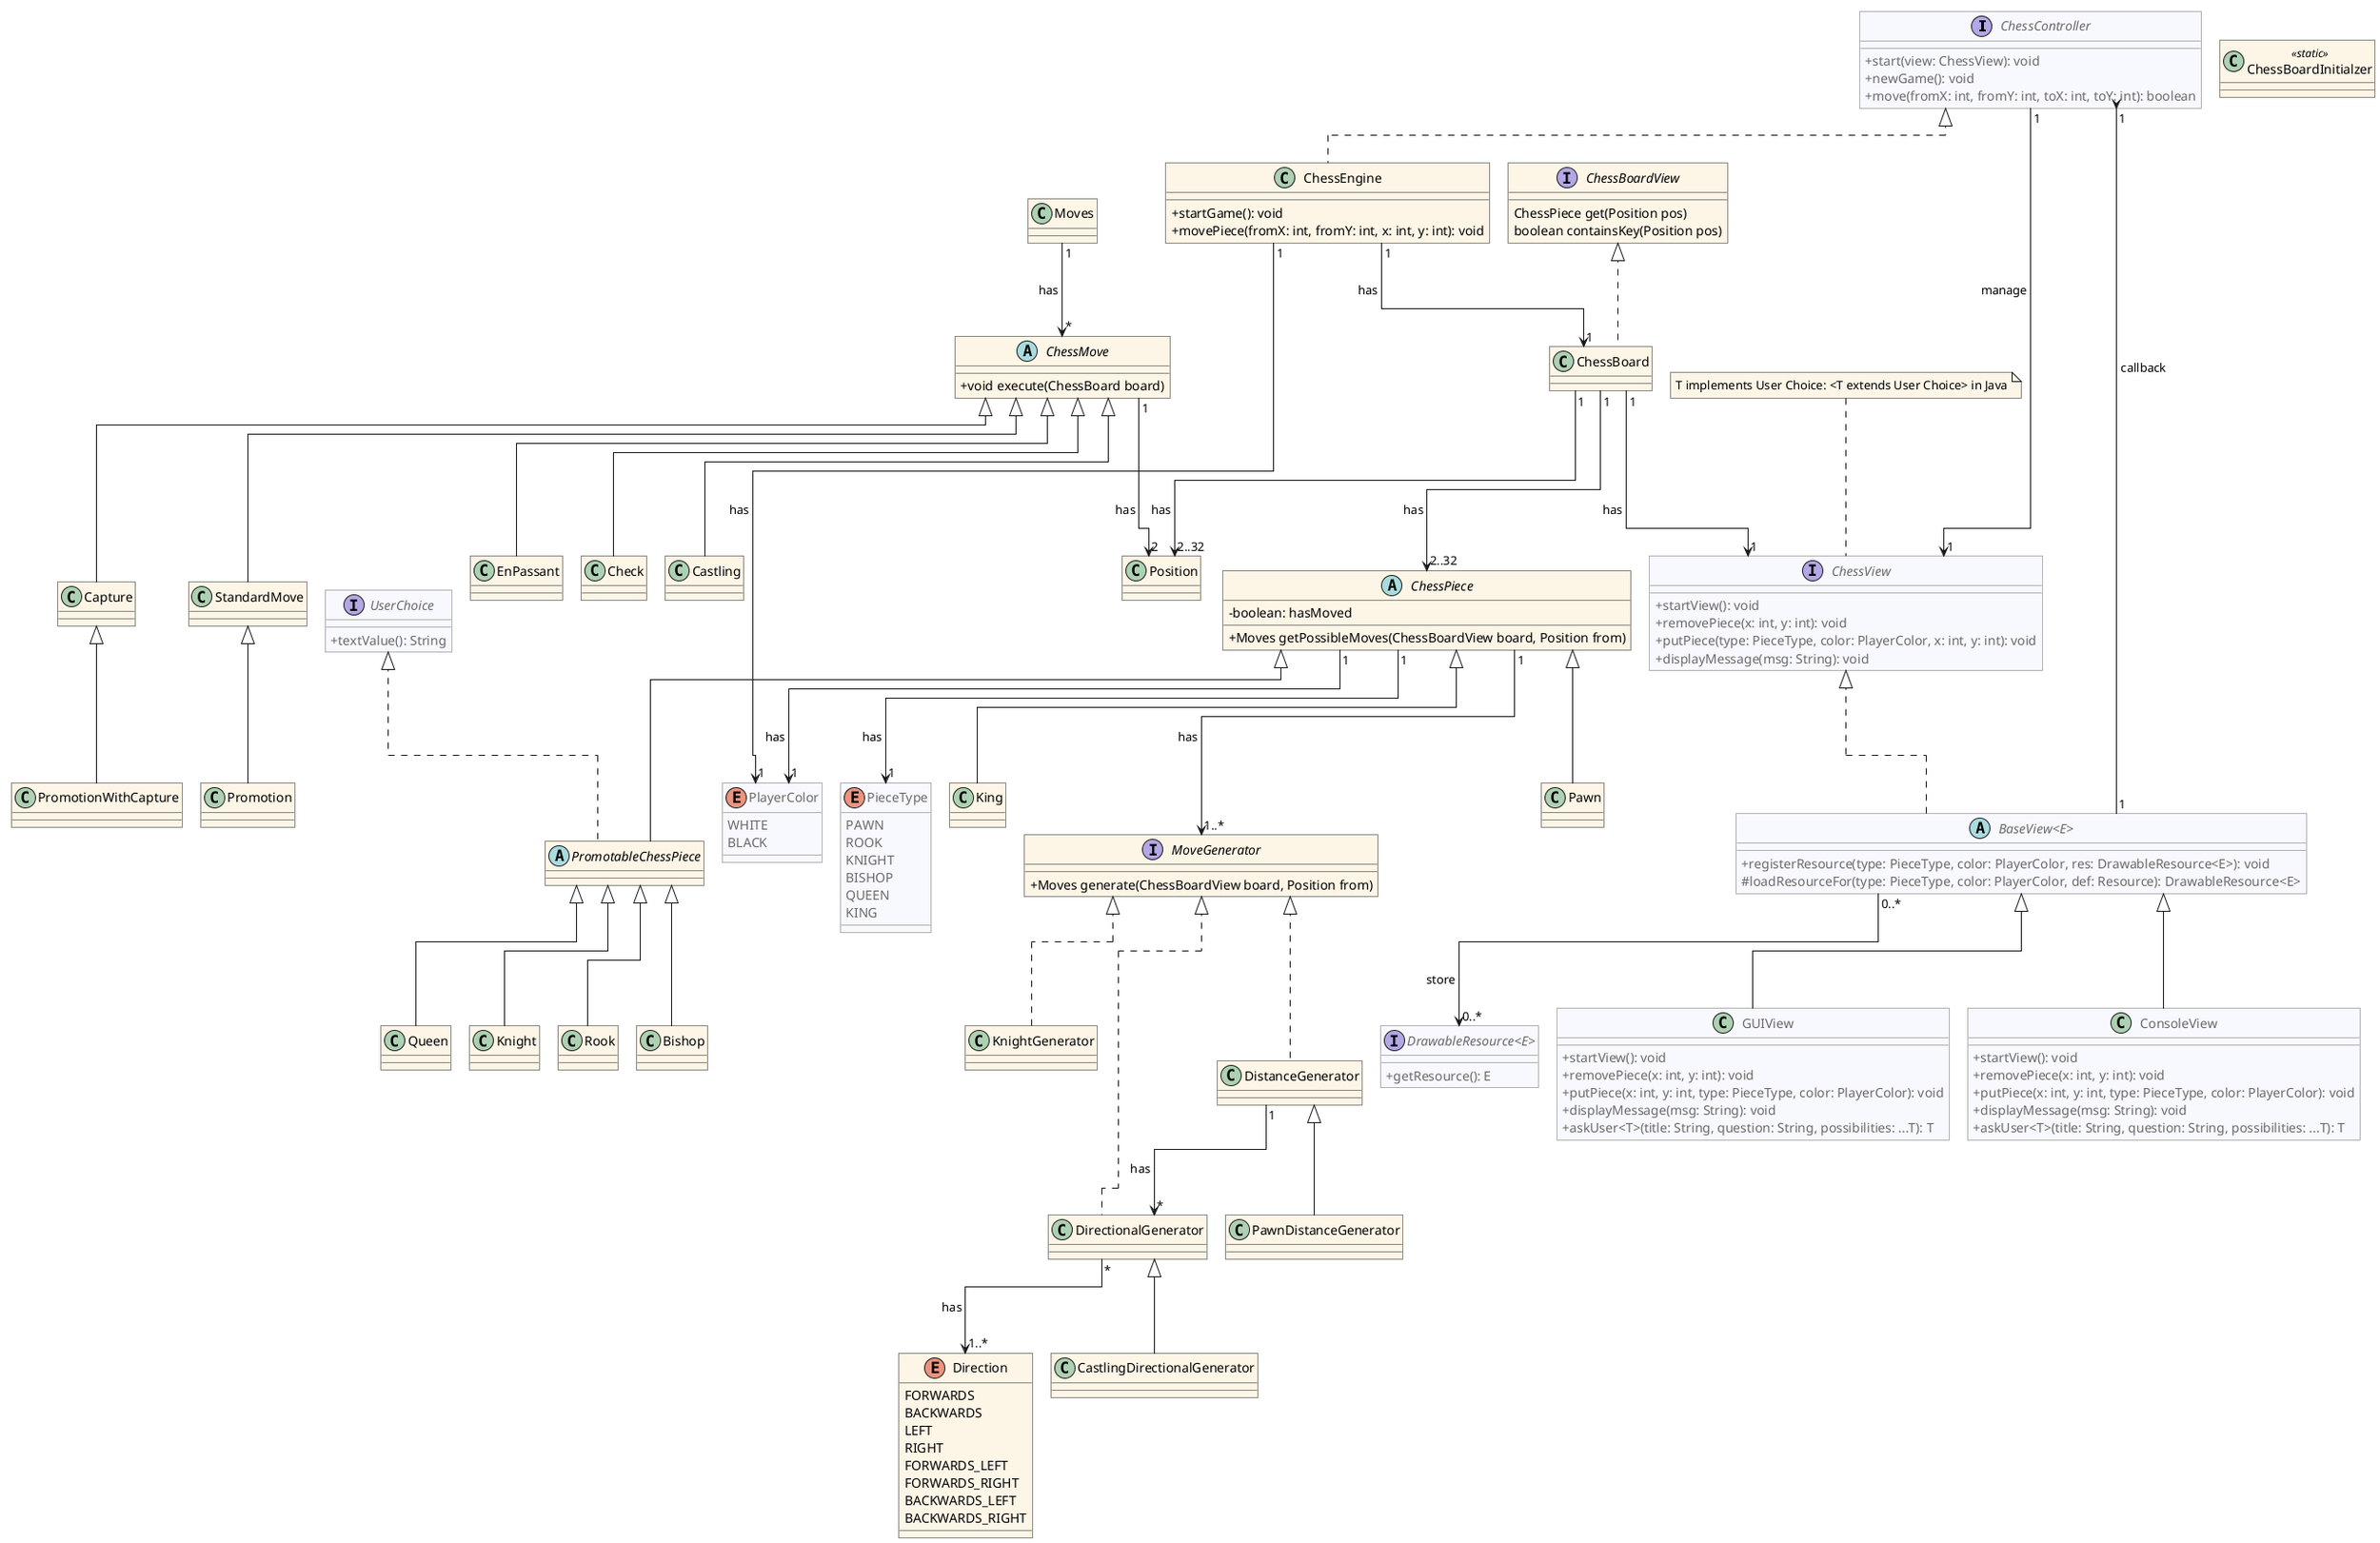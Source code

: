 @startuml
!pragma layout elk
skinparam linetype ortho
skinparam roundCorner 0
skinparam classAttributeIconSize 0
skinparam ClassBackgroundColor #OldLace
skinparam NoteBackgroundColor #OldLace
skinparam Shadowing false
top to bottom direction

<style>
    classDiagram {
        .provided {
            BackgroundColor GhostWhite
            LineColor DimGrey
            FontColor DimGrey
        }
    }
</style>

hide <<provided>> stereotype

interface ChessController<<provided>> {
    + start(view: ChessView): void
    + newGame(): void
    + move(fromX: int, fromY: int, toX: int, toY: int): boolean
}

interface UserChoice<<provided>> {
    + textValue(): String
}

interface "DrawableResource<E>"<<provided>> {
    + getResource(): E
}

interface ChessView<<provided>> {
    + startView(): void
    + removePiece(x: int, y: int): void
    + putPiece(type: PieceType, color: PlayerColor, x: int, y: int): void
    + displayMessage(msg: String): void
}

note left of ChessView
    T implements User Choice: <T extends User Choice> in Java
end note

abstract class "BaseView<E>"<<provided>> implements ChessView {
    + registerResource(type: PieceType, color: PlayerColor, res: DrawableResource<E>): void
    # loadResourceFor(type: PieceType, color: PlayerColor, def: Resource): DrawableResource<E>
}

class GUIView<<provided>> extends "BaseView<E>" {
    + startView(): void
    + removePiece(x: int, y: int): void
    + putPiece(x: int, y: int, type: PieceType, color: PlayerColor): void
    + displayMessage(msg: String): void
    + askUser<T>(title: String, question: String, possibilities: ...T): T
}

class ConsoleView<<provided>> extends "BaseView<E>" {
    + startView(): void
    + removePiece(x: int, y: int): void
    + putPiece(x: int, y: int, type: PieceType, color: PlayerColor): void
    + displayMessage(msg: String): void
    + askUser<T>(title: String, question: String, possibilities: ...T): T
}

class ChessEngine implements ChessController {
    + startGame(): void
    + movePiece(fromX: int, fromY: int, x: int, y: int): void
}

interface ChessBoardView {
    ChessPiece get(Position pos)
    boolean containsKey(Position pos)
}

class ChessBoard implements ChessBoardView {}

static class ChessBoardInitialzer<<static>> {}

class Position {}

enum PlayerColor<<provided>> {
    WHITE
    BLACK
}

enum PieceType<<provided>> {
    PAWN
    ROOK
    KNIGHT
    BISHOP
    QUEEN
    KING
}

abstract class ChessPiece {
    - boolean: hasMoved
    + Moves getPossibleMoves(ChessBoardView board, Position from)
}
abstract class PromotableChessPiece extends ChessPiece implements UserChoice {}
class Pawn extends ChessPiece {}
class Rook extends PromotableChessPiece {}
class Knight extends PromotableChessPiece {}
class Bishop extends PromotableChessPiece {}
class Queen extends PromotableChessPiece {}
class King extends ChessPiece {}


interface MoveGenerator {
    + Moves generate(ChessBoardView board, Position from)
}
class DirectionalGenerator implements MoveGenerator {}
class CastlingDirectionalGenerator extends DirectionalGenerator {}
class KnightGenerator implements MoveGenerator {}
class DistanceGenerator implements MoveGenerator {}
class PawnDistanceGenerator extends DistanceGenerator {}

enum Direction {
    FORWARDS
    BACKWARDS
    LEFT
    RIGHT
    FORWARDS_LEFT
    FORWARDS_RIGHT
    BACKWARDS_LEFT
    BACKWARDS_RIGHT
}


class Moves {}

abstract class ChessMove {
    + void execute(ChessBoard board)
}

class StandardMove extends ChessMove {}
class Capture extends ChessMove {}
class Check extends ChessMove {}
class EnPassant extends ChessMove {}
class Castling extends ChessMove {}
class Promotion extends StandardMove {}
class PromotionWithCapture extends Capture {}

ChessController "1" --> "1" ChessView : manage >
"BaseView<E>" "1" --> "1" ChessController : callback >
"BaseView<E>" "0..*" --> "0..*" "DrawableResource<E>" : store >

ChessEngine "1" --> "1" ChessBoard : has >
ChessEngine "1" --> "1" PlayerColor : has >
ChessBoard "1" --> "1" ChessView : has >
ChessBoard "1" --> "2..32" ChessPiece : has >
ChessBoard "1" --> "2..32" Position : has >
ChessPiece "1" --> "1..*" MoveGenerator : has >
ChessPiece "1" --> "1" PieceType : has >
ChessPiece "1" --> "1" PlayerColor : has >

DirectionalGenerator "*" --> "1..*" Direction : has >
DistanceGenerator "1" --> "*" DirectionalGenerator : has >

ChessMove "1" --> "2" Position : has >
Moves "1" --> "*" ChessMove : has >

@enduml
